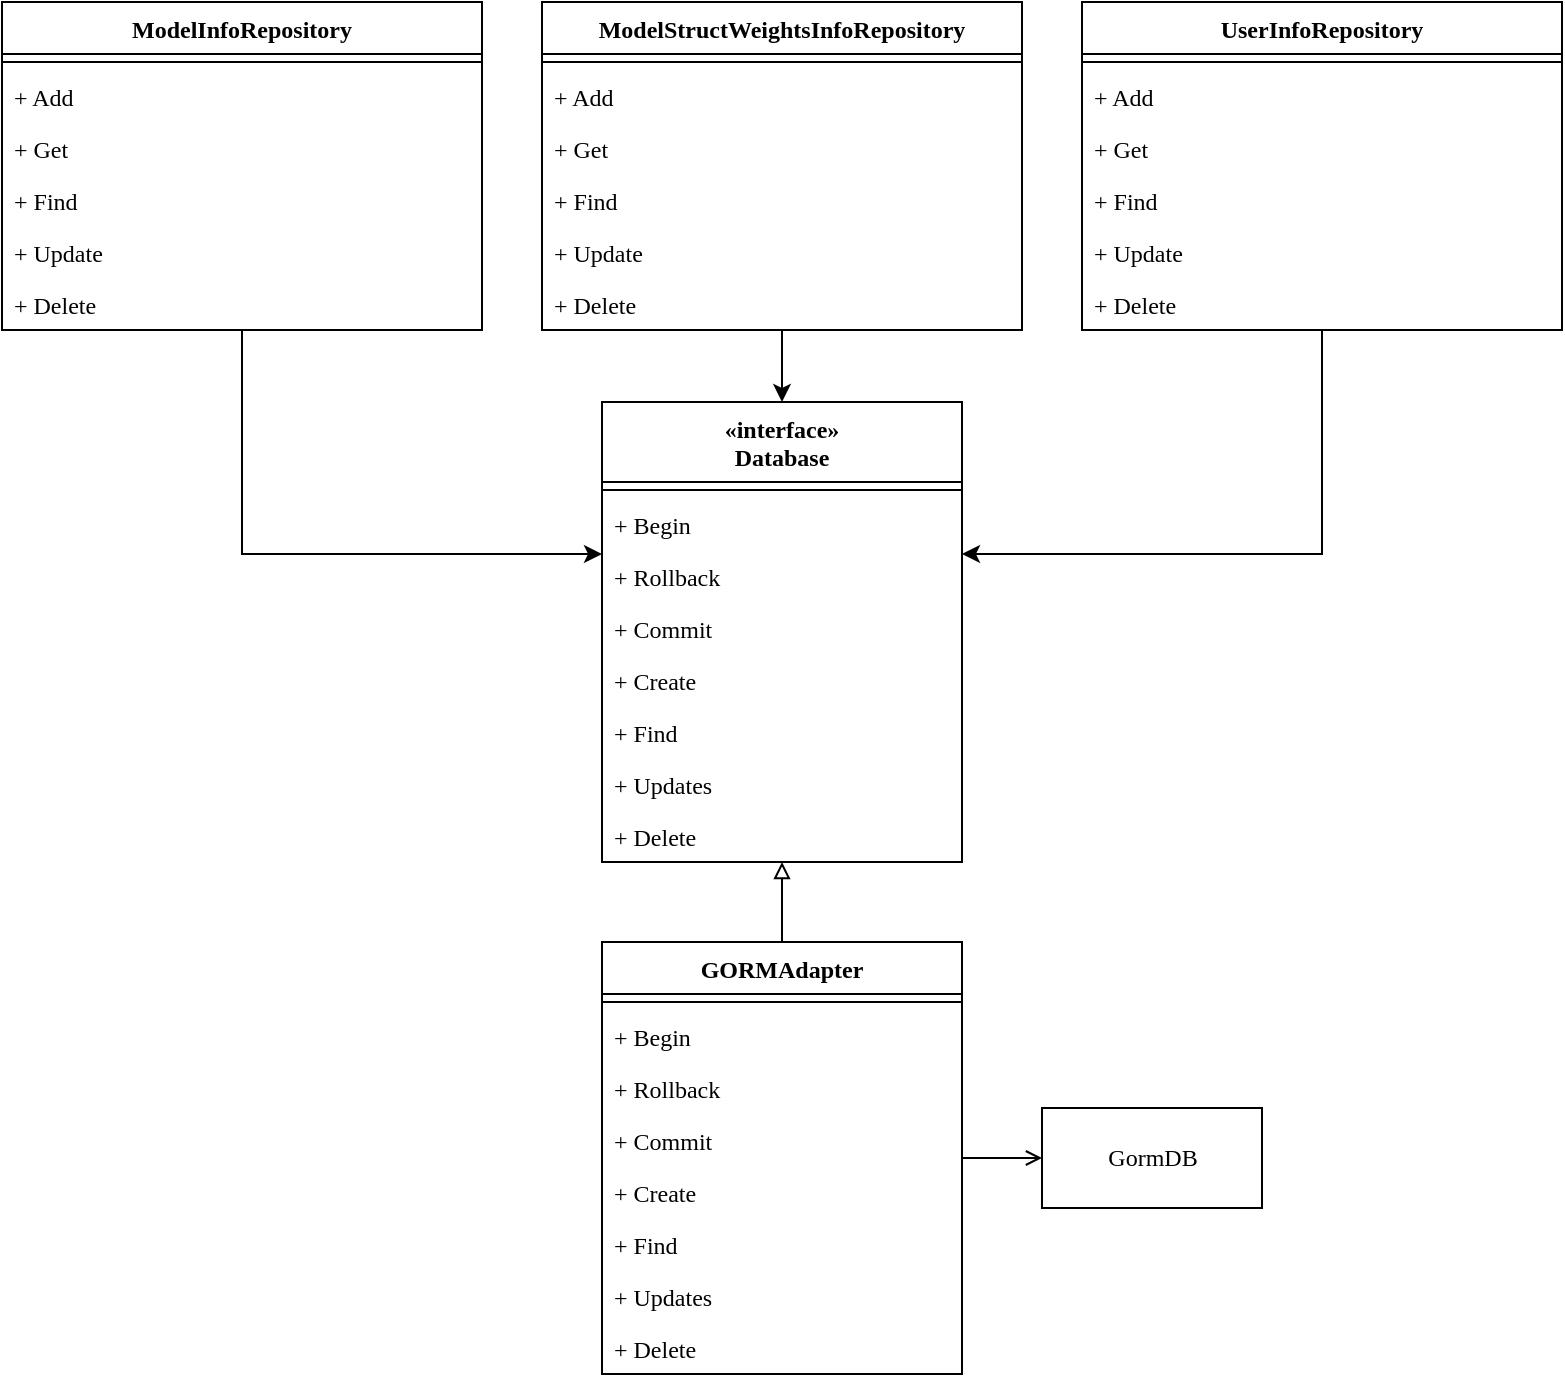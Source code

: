 <mxfile version="18.1.3" type="device" pages="3"><diagram id="K9-xI6WI-paANaZ1-DYD" name="database"><mxGraphModel dx="1422" dy="886" grid="1" gridSize="10" guides="1" tooltips="1" connect="1" arrows="1" fold="1" page="1" pageScale="1" pageWidth="1654" pageHeight="1169" math="0" shadow="0"><root><mxCell id="0"/><mxCell id="1" parent="0"/><mxCell id="12" style="edgeStyle=orthogonalEdgeStyle;rounded=0;html=1;" parent="1" source="9PEvm0MAJN1OnC5kJq5z-5" target="9PEvm0MAJN1OnC5kJq5z-21" edge="1"><mxGeometry relative="1" as="geometry"><Array as="points"><mxPoint x="160" y="316"/></Array></mxGeometry></mxCell><mxCell id="9PEvm0MAJN1OnC5kJq5z-5" value="ModelInfoRepository" style="swimlane;fontStyle=1;align=center;verticalAlign=top;childLayout=stackLayout;horizontal=1;startSize=26;horizontalStack=0;resizeParent=1;resizeParentMax=0;resizeLast=0;collapsible=1;marginBottom=0;fontFamily=Fira Code;fontSource=https%3A%2F%2Ffonts.googleapis.com%2Fcss%3Ffamily%3DFira%2BCode;" parent="1" vertex="1"><mxGeometry x="40" y="40" width="240" height="164" as="geometry"/></mxCell><mxCell id="9PEvm0MAJN1OnC5kJq5z-7" value="" style="line;strokeWidth=1;fillColor=none;align=left;verticalAlign=middle;spacingTop=-1;spacingLeft=3;spacingRight=3;rotatable=0;labelPosition=right;points=[];portConstraint=eastwest;fontFamily=Fira Code;fontSource=https%3A%2F%2Ffonts.googleapis.com%2Fcss%3Ffamily%3DFira%2BCode;" parent="9PEvm0MAJN1OnC5kJq5z-5" vertex="1"><mxGeometry y="26" width="240" height="8" as="geometry"/></mxCell><mxCell id="9PEvm0MAJN1OnC5kJq5z-8" value="+ Add" style="text;strokeColor=none;fillColor=none;align=left;verticalAlign=top;spacingLeft=4;spacingRight=4;overflow=hidden;rotatable=0;points=[[0,0.5],[1,0.5]];portConstraint=eastwest;fontFamily=Fira Code;fontSource=https%3A%2F%2Ffonts.googleapis.com%2Fcss%3Ffamily%3DFira%2BCode;" parent="9PEvm0MAJN1OnC5kJq5z-5" vertex="1"><mxGeometry y="34" width="240" height="26" as="geometry"/></mxCell><mxCell id="9PEvm0MAJN1OnC5kJq5z-37" value="+ Get" style="text;strokeColor=none;fillColor=none;align=left;verticalAlign=top;spacingLeft=4;spacingRight=4;overflow=hidden;rotatable=0;points=[[0,0.5],[1,0.5]];portConstraint=eastwest;fontFamily=Fira Code;fontSource=https%3A%2F%2Ffonts.googleapis.com%2Fcss%3Ffamily%3DFira%2BCode;" parent="9PEvm0MAJN1OnC5kJq5z-5" vertex="1"><mxGeometry y="60" width="240" height="26" as="geometry"/></mxCell><mxCell id="frbnCd7RZVEyN8MTsHR0-12" value="+ Find" style="text;strokeColor=none;fillColor=none;align=left;verticalAlign=top;spacingLeft=4;spacingRight=4;overflow=hidden;rotatable=0;points=[[0,0.5],[1,0.5]];portConstraint=eastwest;fontFamily=Fira Code;fontSource=https%3A%2F%2Ffonts.googleapis.com%2Fcss%3Ffamily%3DFira%2BCode;" parent="9PEvm0MAJN1OnC5kJq5z-5" vertex="1"><mxGeometry y="86" width="240" height="26" as="geometry"/></mxCell><mxCell id="9PEvm0MAJN1OnC5kJq5z-39" value="+ Update" style="text;strokeColor=none;fillColor=none;align=left;verticalAlign=top;spacingLeft=4;spacingRight=4;overflow=hidden;rotatable=0;points=[[0,0.5],[1,0.5]];portConstraint=eastwest;fontFamily=Fira Code;fontSource=https%3A%2F%2Ffonts.googleapis.com%2Fcss%3Ffamily%3DFira%2BCode;" parent="9PEvm0MAJN1OnC5kJq5z-5" vertex="1"><mxGeometry y="112" width="240" height="26" as="geometry"/></mxCell><mxCell id="9PEvm0MAJN1OnC5kJq5z-38" value="+ Delete" style="text;strokeColor=none;fillColor=none;align=left;verticalAlign=top;spacingLeft=4;spacingRight=4;overflow=hidden;rotatable=0;points=[[0,0.5],[1,0.5]];portConstraint=eastwest;fontFamily=Fira Code;fontSource=https%3A%2F%2Ffonts.googleapis.com%2Fcss%3Ffamily%3DFira%2BCode;" parent="9PEvm0MAJN1OnC5kJq5z-5" vertex="1"><mxGeometry y="138" width="240" height="26" as="geometry"/></mxCell><mxCell id="10" style="edgeStyle=orthogonalEdgeStyle;rounded=0;html=1;" parent="1" source="9PEvm0MAJN1OnC5kJq5z-9" target="9PEvm0MAJN1OnC5kJq5z-21" edge="1"><mxGeometry relative="1" as="geometry"><Array as="points"><mxPoint x="700" y="316"/></Array></mxGeometry></mxCell><mxCell id="9PEvm0MAJN1OnC5kJq5z-9" value="UserInfoRepository" style="swimlane;fontStyle=1;align=center;verticalAlign=top;childLayout=stackLayout;horizontal=1;startSize=26;horizontalStack=0;resizeParent=1;resizeParentMax=0;resizeLast=0;collapsible=1;marginBottom=0;fontFamily=Fira Code;fontSource=https%3A%2F%2Ffonts.googleapis.com%2Fcss%3Ffamily%3DFira%2BCode;" parent="1" vertex="1"><mxGeometry x="580" y="40" width="240" height="164" as="geometry"/></mxCell><mxCell id="9PEvm0MAJN1OnC5kJq5z-11" value="" style="line;strokeWidth=1;fillColor=none;align=left;verticalAlign=middle;spacingTop=-1;spacingLeft=3;spacingRight=3;rotatable=0;labelPosition=right;points=[];portConstraint=eastwest;fontFamily=Fira Code;fontSource=https%3A%2F%2Ffonts.googleapis.com%2Fcss%3Ffamily%3DFira%2BCode;" parent="9PEvm0MAJN1OnC5kJq5z-9" vertex="1"><mxGeometry y="26" width="240" height="8" as="geometry"/></mxCell><mxCell id="9PEvm0MAJN1OnC5kJq5z-12" value="+ Add" style="text;strokeColor=none;fillColor=none;align=left;verticalAlign=top;spacingLeft=4;spacingRight=4;overflow=hidden;rotatable=0;points=[[0,0.5],[1,0.5]];portConstraint=eastwest;fontFamily=Fira Code;fontSource=https%3A%2F%2Ffonts.googleapis.com%2Fcss%3Ffamily%3DFira%2BCode;" parent="9PEvm0MAJN1OnC5kJq5z-9" vertex="1"><mxGeometry y="34" width="240" height="26" as="geometry"/></mxCell><mxCell id="9PEvm0MAJN1OnC5kJq5z-41" value="+ Get" style="text;strokeColor=none;fillColor=none;align=left;verticalAlign=top;spacingLeft=4;spacingRight=4;overflow=hidden;rotatable=0;points=[[0,0.5],[1,0.5]];portConstraint=eastwest;fontFamily=Fira Code;fontSource=https%3A%2F%2Ffonts.googleapis.com%2Fcss%3Ffamily%3DFira%2BCode;" parent="9PEvm0MAJN1OnC5kJq5z-9" vertex="1"><mxGeometry y="60" width="240" height="26" as="geometry"/></mxCell><mxCell id="frbnCd7RZVEyN8MTsHR0-14" value="+ Find" style="text;strokeColor=none;fillColor=none;align=left;verticalAlign=top;spacingLeft=4;spacingRight=4;overflow=hidden;rotatable=0;points=[[0,0.5],[1,0.5]];portConstraint=eastwest;fontFamily=Fira Code;fontSource=https%3A%2F%2Ffonts.googleapis.com%2Fcss%3Ffamily%3DFira%2BCode;" parent="9PEvm0MAJN1OnC5kJq5z-9" vertex="1"><mxGeometry y="86" width="240" height="26" as="geometry"/></mxCell><mxCell id="9PEvm0MAJN1OnC5kJq5z-42" value="+ Update" style="text;strokeColor=none;fillColor=none;align=left;verticalAlign=top;spacingLeft=4;spacingRight=4;overflow=hidden;rotatable=0;points=[[0,0.5],[1,0.5]];portConstraint=eastwest;fontFamily=Fira Code;fontSource=https%3A%2F%2Ffonts.googleapis.com%2Fcss%3Ffamily%3DFira%2BCode;" parent="9PEvm0MAJN1OnC5kJq5z-9" vertex="1"><mxGeometry y="112" width="240" height="26" as="geometry"/></mxCell><mxCell id="9PEvm0MAJN1OnC5kJq5z-43" value="+ Delete" style="text;strokeColor=none;fillColor=none;align=left;verticalAlign=top;spacingLeft=4;spacingRight=4;overflow=hidden;rotatable=0;points=[[0,0.5],[1,0.5]];portConstraint=eastwest;fontFamily=Fira Code;fontSource=https%3A%2F%2Ffonts.googleapis.com%2Fcss%3Ffamily%3DFira%2BCode;" parent="9PEvm0MAJN1OnC5kJq5z-9" vertex="1"><mxGeometry y="138" width="240" height="26" as="geometry"/></mxCell><mxCell id="9PEvm0MAJN1OnC5kJq5z-21" value="«interface»&#10;Database" style="swimlane;fontStyle=1;align=center;verticalAlign=top;childLayout=stackLayout;horizontal=1;startSize=40;horizontalStack=0;resizeParent=1;resizeParentMax=0;resizeLast=0;collapsible=1;marginBottom=0;fontFamily=Fira Code;fontSource=https%3A%2F%2Ffonts.googleapis.com%2Fcss%3Ffamily%3DFira%2BCode;" parent="1" vertex="1"><mxGeometry x="340" y="240" width="180" height="230" as="geometry"/></mxCell><mxCell id="9PEvm0MAJN1OnC5kJq5z-23" value="" style="line;strokeWidth=1;fillColor=none;align=left;verticalAlign=middle;spacingTop=-1;spacingLeft=3;spacingRight=3;rotatable=0;labelPosition=right;points=[];portConstraint=eastwest;fontFamily=Fira Code;fontSource=https%3A%2F%2Ffonts.googleapis.com%2Fcss%3Ffamily%3DFira%2BCode;" parent="9PEvm0MAJN1OnC5kJq5z-21" vertex="1"><mxGeometry y="40" width="180" height="8" as="geometry"/></mxCell><mxCell id="frbnCd7RZVEyN8MTsHR0-17" value="+ Begin" style="text;strokeColor=none;fillColor=none;align=left;verticalAlign=top;spacingLeft=4;spacingRight=4;overflow=hidden;rotatable=0;points=[[0,0.5],[1,0.5]];portConstraint=eastwest;fontFamily=Fira Code;fontSource=https%3A%2F%2Ffonts.googleapis.com%2Fcss%3Ffamily%3DFira%2BCode;" parent="9PEvm0MAJN1OnC5kJq5z-21" vertex="1"><mxGeometry y="48" width="180" height="26" as="geometry"/></mxCell><mxCell id="frbnCd7RZVEyN8MTsHR0-20" value="+ Rollback" style="text;strokeColor=none;fillColor=none;align=left;verticalAlign=top;spacingLeft=4;spacingRight=4;overflow=hidden;rotatable=0;points=[[0,0.5],[1,0.5]];portConstraint=eastwest;fontFamily=Fira Code;fontSource=https%3A%2F%2Ffonts.googleapis.com%2Fcss%3Ffamily%3DFira%2BCode;" parent="9PEvm0MAJN1OnC5kJq5z-21" vertex="1"><mxGeometry y="74" width="180" height="26" as="geometry"/></mxCell><mxCell id="frbnCd7RZVEyN8MTsHR0-18" value="+ Commit" style="text;strokeColor=none;fillColor=none;align=left;verticalAlign=top;spacingLeft=4;spacingRight=4;overflow=hidden;rotatable=0;points=[[0,0.5],[1,0.5]];portConstraint=eastwest;fontFamily=Fira Code;fontSource=https%3A%2F%2Ffonts.googleapis.com%2Fcss%3Ffamily%3DFira%2BCode;" parent="9PEvm0MAJN1OnC5kJq5z-21" vertex="1"><mxGeometry y="100" width="180" height="26" as="geometry"/></mxCell><mxCell id="9PEvm0MAJN1OnC5kJq5z-24" value="+ Create" style="text;strokeColor=none;fillColor=none;align=left;verticalAlign=top;spacingLeft=4;spacingRight=4;overflow=hidden;rotatable=0;points=[[0,0.5],[1,0.5]];portConstraint=eastwest;fontFamily=Fira Code;fontSource=https%3A%2F%2Ffonts.googleapis.com%2Fcss%3Ffamily%3DFira%2BCode;" parent="9PEvm0MAJN1OnC5kJq5z-21" vertex="1"><mxGeometry y="126" width="180" height="26" as="geometry"/></mxCell><mxCell id="9PEvm0MAJN1OnC5kJq5z-31" value="+ Find" style="text;strokeColor=none;fillColor=none;align=left;verticalAlign=top;spacingLeft=4;spacingRight=4;overflow=hidden;rotatable=0;points=[[0,0.5],[1,0.5]];portConstraint=eastwest;fontFamily=Fira Code;fontSource=https%3A%2F%2Ffonts.googleapis.com%2Fcss%3Ffamily%3DFira%2BCode;" parent="9PEvm0MAJN1OnC5kJq5z-21" vertex="1"><mxGeometry y="152" width="180" height="26" as="geometry"/></mxCell><mxCell id="9PEvm0MAJN1OnC5kJq5z-29" value="+ Updates" style="text;strokeColor=none;fillColor=none;align=left;verticalAlign=top;spacingLeft=4;spacingRight=4;overflow=hidden;rotatable=0;points=[[0,0.5],[1,0.5]];portConstraint=eastwest;fontFamily=Fira Code;fontSource=https%3A%2F%2Ffonts.googleapis.com%2Fcss%3Ffamily%3DFira%2BCode;" parent="9PEvm0MAJN1OnC5kJq5z-21" vertex="1"><mxGeometry y="178" width="180" height="26" as="geometry"/></mxCell><mxCell id="9PEvm0MAJN1OnC5kJq5z-30" value="+ Delete" style="text;strokeColor=none;fillColor=none;align=left;verticalAlign=top;spacingLeft=4;spacingRight=4;overflow=hidden;rotatable=0;points=[[0,0.5],[1,0.5]];portConstraint=eastwest;fontFamily=Fira Code;fontSource=https%3A%2F%2Ffonts.googleapis.com%2Fcss%3Ffamily%3DFira%2BCode;" parent="9PEvm0MAJN1OnC5kJq5z-21" vertex="1"><mxGeometry y="204" width="180" height="26" as="geometry"/></mxCell><mxCell id="9PEvm0MAJN1OnC5kJq5z-36" style="edgeStyle=orthogonalEdgeStyle;rounded=0;orthogonalLoop=1;jettySize=auto;html=1;endArrow=block;endFill=0;fontFamily=Fira Code;fontSource=https%3A%2F%2Ffonts.googleapis.com%2Fcss%3Ffamily%3DFira%2BCode;" parent="1" source="9PEvm0MAJN1OnC5kJq5z-25" target="9PEvm0MAJN1OnC5kJq5z-21" edge="1"><mxGeometry relative="1" as="geometry"/></mxCell><mxCell id="9PEvm0MAJN1OnC5kJq5z-67" style="edgeStyle=orthogonalEdgeStyle;rounded=0;jumpStyle=arc;orthogonalLoop=1;jettySize=auto;html=1;entryX=0;entryY=0.5;entryDx=0;entryDy=0;endArrow=open;endFill=0;fontFamily=Fira Code;fontSource=https%3A%2F%2Ffonts.googleapis.com%2Fcss%3Ffamily%3DFira%2BCode;" parent="1" source="9PEvm0MAJN1OnC5kJq5z-25" target="9PEvm0MAJN1OnC5kJq5z-52" edge="1"><mxGeometry relative="1" as="geometry"/></mxCell><mxCell id="9PEvm0MAJN1OnC5kJq5z-25" value="GORMAdapter" style="swimlane;fontStyle=1;align=center;verticalAlign=top;childLayout=stackLayout;horizontal=1;startSize=26;horizontalStack=0;resizeParent=1;resizeParentMax=0;resizeLast=0;collapsible=1;marginBottom=0;fontFamily=Fira Code;fontSource=https%3A%2F%2Ffonts.googleapis.com%2Fcss%3Ffamily%3DFira%2BCode;" parent="1" vertex="1"><mxGeometry x="340" y="510" width="180" height="216" as="geometry"/></mxCell><mxCell id="9PEvm0MAJN1OnC5kJq5z-27" value="" style="line;strokeWidth=1;fillColor=none;align=left;verticalAlign=middle;spacingTop=-1;spacingLeft=3;spacingRight=3;rotatable=0;labelPosition=right;points=[];portConstraint=eastwest;fontFamily=Fira Code;fontSource=https%3A%2F%2Ffonts.googleapis.com%2Fcss%3Ffamily%3DFira%2BCode;" parent="9PEvm0MAJN1OnC5kJq5z-25" vertex="1"><mxGeometry y="26" width="180" height="8" as="geometry"/></mxCell><mxCell id="frbnCd7RZVEyN8MTsHR0-15" value="+ Begin" style="text;strokeColor=none;fillColor=none;align=left;verticalAlign=top;spacingLeft=4;spacingRight=4;overflow=hidden;rotatable=0;points=[[0,0.5],[1,0.5]];portConstraint=eastwest;fontFamily=Fira Code;fontSource=https%3A%2F%2Ffonts.googleapis.com%2Fcss%3Ffamily%3DFira%2BCode;" parent="9PEvm0MAJN1OnC5kJq5z-25" vertex="1"><mxGeometry y="34" width="180" height="26" as="geometry"/></mxCell><mxCell id="frbnCd7RZVEyN8MTsHR0-19" value="+ Rollback" style="text;strokeColor=none;fillColor=none;align=left;verticalAlign=top;spacingLeft=4;spacingRight=4;overflow=hidden;rotatable=0;points=[[0,0.5],[1,0.5]];portConstraint=eastwest;fontFamily=Fira Code;fontSource=https%3A%2F%2Ffonts.googleapis.com%2Fcss%3Ffamily%3DFira%2BCode;" parent="9PEvm0MAJN1OnC5kJq5z-25" vertex="1"><mxGeometry y="60" width="180" height="26" as="geometry"/></mxCell><mxCell id="frbnCd7RZVEyN8MTsHR0-16" value="+ Commit" style="text;strokeColor=none;fillColor=none;align=left;verticalAlign=top;spacingLeft=4;spacingRight=4;overflow=hidden;rotatable=0;points=[[0,0.5],[1,0.5]];portConstraint=eastwest;fontFamily=Fira Code;fontSource=https%3A%2F%2Ffonts.googleapis.com%2Fcss%3Ffamily%3DFira%2BCode;" parent="9PEvm0MAJN1OnC5kJq5z-25" vertex="1"><mxGeometry y="86" width="180" height="26" as="geometry"/></mxCell><mxCell id="9PEvm0MAJN1OnC5kJq5z-63" value="+ Create" style="text;strokeColor=none;fillColor=none;align=left;verticalAlign=top;spacingLeft=4;spacingRight=4;overflow=hidden;rotatable=0;points=[[0,0.5],[1,0.5]];portConstraint=eastwest;fontFamily=Fira Code;fontSource=https%3A%2F%2Ffonts.googleapis.com%2Fcss%3Ffamily%3DFira%2BCode;" parent="9PEvm0MAJN1OnC5kJq5z-25" vertex="1"><mxGeometry y="112" width="180" height="26" as="geometry"/></mxCell><mxCell id="9PEvm0MAJN1OnC5kJq5z-64" value="+ Find" style="text;strokeColor=none;fillColor=none;align=left;verticalAlign=top;spacingLeft=4;spacingRight=4;overflow=hidden;rotatable=0;points=[[0,0.5],[1,0.5]];portConstraint=eastwest;fontFamily=Fira Code;fontSource=https%3A%2F%2Ffonts.googleapis.com%2Fcss%3Ffamily%3DFira%2BCode;" parent="9PEvm0MAJN1OnC5kJq5z-25" vertex="1"><mxGeometry y="138" width="180" height="26" as="geometry"/></mxCell><mxCell id="9PEvm0MAJN1OnC5kJq5z-65" value="+ Updates" style="text;strokeColor=none;fillColor=none;align=left;verticalAlign=top;spacingLeft=4;spacingRight=4;overflow=hidden;rotatable=0;points=[[0,0.5],[1,0.5]];portConstraint=eastwest;fontFamily=Fira Code;fontSource=https%3A%2F%2Ffonts.googleapis.com%2Fcss%3Ffamily%3DFira%2BCode;" parent="9PEvm0MAJN1OnC5kJq5z-25" vertex="1"><mxGeometry y="164" width="180" height="26" as="geometry"/></mxCell><mxCell id="9PEvm0MAJN1OnC5kJq5z-66" value="+ Delete" style="text;strokeColor=none;fillColor=none;align=left;verticalAlign=top;spacingLeft=4;spacingRight=4;overflow=hidden;rotatable=0;points=[[0,0.5],[1,0.5]];portConstraint=eastwest;fontFamily=Fira Code;fontSource=https%3A%2F%2Ffonts.googleapis.com%2Fcss%3Ffamily%3DFira%2BCode;" parent="9PEvm0MAJN1OnC5kJq5z-25" vertex="1"><mxGeometry y="190" width="180" height="26" as="geometry"/></mxCell><mxCell id="9PEvm0MAJN1OnC5kJq5z-52" value="GormDB" style="html=1;fontFamily=Fira Code;fontSource=https%3A%2F%2Ffonts.googleapis.com%2Fcss%3Ffamily%3DFira%2BCode;" parent="1" vertex="1"><mxGeometry x="560" y="593" width="110" height="50" as="geometry"/></mxCell><mxCell id="11" style="edgeStyle=orthogonalEdgeStyle;rounded=0;html=1;" parent="1" source="2" target="9PEvm0MAJN1OnC5kJq5z-21" edge="1"><mxGeometry relative="1" as="geometry"/></mxCell><mxCell id="2" value="ModelStructWeightsInfoRepository" style="swimlane;fontStyle=1;align=center;verticalAlign=top;childLayout=stackLayout;horizontal=1;startSize=26;horizontalStack=0;resizeParent=1;resizeParentMax=0;resizeLast=0;collapsible=1;marginBottom=0;fontFamily=Fira Code;fontSource=https%3A%2F%2Ffonts.googleapis.com%2Fcss%3Ffamily%3DFira%2BCode;" parent="1" vertex="1"><mxGeometry x="310" y="40" width="240" height="164" as="geometry"/></mxCell><mxCell id="3" value="" style="line;strokeWidth=1;fillColor=none;align=left;verticalAlign=middle;spacingTop=-1;spacingLeft=3;spacingRight=3;rotatable=0;labelPosition=right;points=[];portConstraint=eastwest;fontFamily=Fira Code;fontSource=https%3A%2F%2Ffonts.googleapis.com%2Fcss%3Ffamily%3DFira%2BCode;" parent="2" vertex="1"><mxGeometry y="26" width="240" height="8" as="geometry"/></mxCell><mxCell id="4" value="+ Add" style="text;strokeColor=none;fillColor=none;align=left;verticalAlign=top;spacingLeft=4;spacingRight=4;overflow=hidden;rotatable=0;points=[[0,0.5],[1,0.5]];portConstraint=eastwest;fontFamily=Fira Code;fontSource=https%3A%2F%2Ffonts.googleapis.com%2Fcss%3Ffamily%3DFira%2BCode;" parent="2" vertex="1"><mxGeometry y="34" width="240" height="26" as="geometry"/></mxCell><mxCell id="5" value="+ Get" style="text;strokeColor=none;fillColor=none;align=left;verticalAlign=top;spacingLeft=4;spacingRight=4;overflow=hidden;rotatable=0;points=[[0,0.5],[1,0.5]];portConstraint=eastwest;fontFamily=Fira Code;fontSource=https%3A%2F%2Ffonts.googleapis.com%2Fcss%3Ffamily%3DFira%2BCode;" parent="2" vertex="1"><mxGeometry y="60" width="240" height="26" as="geometry"/></mxCell><mxCell id="frbnCd7RZVEyN8MTsHR0-13" value="+ Find" style="text;strokeColor=none;fillColor=none;align=left;verticalAlign=top;spacingLeft=4;spacingRight=4;overflow=hidden;rotatable=0;points=[[0,0.5],[1,0.5]];portConstraint=eastwest;fontFamily=Fira Code;fontSource=https%3A%2F%2Ffonts.googleapis.com%2Fcss%3Ffamily%3DFira%2BCode;" parent="2" vertex="1"><mxGeometry y="86" width="240" height="26" as="geometry"/></mxCell><mxCell id="6" value="+ Update" style="text;strokeColor=none;fillColor=none;align=left;verticalAlign=top;spacingLeft=4;spacingRight=4;overflow=hidden;rotatable=0;points=[[0,0.5],[1,0.5]];portConstraint=eastwest;fontFamily=Fira Code;fontSource=https%3A%2F%2Ffonts.googleapis.com%2Fcss%3Ffamily%3DFira%2BCode;" parent="2" vertex="1"><mxGeometry y="112" width="240" height="26" as="geometry"/></mxCell><mxCell id="7" value="+ Delete" style="text;strokeColor=none;fillColor=none;align=left;verticalAlign=top;spacingLeft=4;spacingRight=4;overflow=hidden;rotatable=0;points=[[0,0.5],[1,0.5]];portConstraint=eastwest;fontFamily=Fira Code;fontSource=https%3A%2F%2Ffonts.googleapis.com%2Fcss%3Ffamily%3DFira%2BCode;" parent="2" vertex="1"><mxGeometry y="138" width="240" height="26" as="geometry"/></mxCell></root></mxGraphModel></diagram><diagram id="ciUw8UUaziKe0JjNy1_2" name="interactors"><mxGraphModel dx="868" dy="486" grid="1" gridSize="10" guides="1" tooltips="1" connect="1" arrows="1" fold="1" page="1" pageScale="1" pageWidth="1654" pageHeight="1169" math="0" shadow="0"><root><mxCell id="0"/><mxCell id="1" parent="0"/><mxCell id="Iyt91Vok3u8ldXaqgpov-40" style="edgeStyle=orthogonalEdgeStyle;rounded=0;jumpStyle=arc;orthogonalLoop=1;jettySize=auto;html=1;endArrow=open;endFill=0;fontFamily=Fira Code;fontSource=https%3A%2F%2Ffonts.googleapis.com%2Fcss%3Ffamily%3DFira%2BCode;entryX=1;entryY=0.5;entryDx=0;entryDy=0;" parent="1" source="_3011yiXzHXE4nUqv3Y3-1" target="Iyt91Vok3u8ldXaqgpov-14" edge="1"><mxGeometry relative="1" as="geometry"><mxPoint x="240" y="120" as="targetPoint"/><Array as="points"><mxPoint x="250" y="90"/><mxPoint x="250" y="90"/></Array></mxGeometry></mxCell><mxCell id="zNy3N_ZSfML4k1dqo2gQ-1" style="edgeStyle=orthogonalEdgeStyle;rounded=0;jumpStyle=arc;orthogonalLoop=1;jettySize=auto;html=1;fontFamily=Fira Code;fontSource=https%3A%2F%2Ffonts.googleapis.com%2Fcss%3Ffamily%3DFira%2BCode;endArrow=open;endFill=0;" parent="1" source="_3011yiXzHXE4nUqv3Y3-1" target="Iyt91Vok3u8ldXaqgpov-21" edge="1"><mxGeometry relative="1" as="geometry"><Array as="points"><mxPoint x="230" y="170"/><mxPoint x="230" y="170"/></Array></mxGeometry></mxCell><mxCell id="_3011yiXzHXE4nUqv3Y3-1" value="UserInfoInteractor" style="swimlane;fontStyle=1;align=center;verticalAlign=top;childLayout=stackLayout;horizontal=1;startSize=26;horizontalStack=0;resizeParent=1;resizeParentMax=0;resizeLast=0;collapsible=1;marginBottom=0;fontFamily=Fira Code;fontSource=https%3A%2F%2Ffonts.googleapis.com%2Fcss%3Ffamily%3DFira%2BCode;" parent="1" vertex="1"><mxGeometry x="260" y="40" width="200" height="164" as="geometry"/></mxCell><mxCell id="_3011yiXzHXE4nUqv3Y3-3" value="" style="line;strokeWidth=1;fillColor=none;align=left;verticalAlign=middle;spacingTop=-1;spacingLeft=3;spacingRight=3;rotatable=0;labelPosition=right;points=[];portConstraint=eastwest;fontFamily=Fira Code;fontSource=https%3A%2F%2Ffonts.googleapis.com%2Fcss%3Ffamily%3DFira%2BCode;" parent="_3011yiXzHXE4nUqv3Y3-1" vertex="1"><mxGeometry y="26" width="200" height="8" as="geometry"/></mxCell><mxCell id="_3011yiXzHXE4nUqv3Y3-4" value="+ RegisterUser" style="text;strokeColor=none;fillColor=none;align=left;verticalAlign=top;spacingLeft=4;spacingRight=4;overflow=hidden;rotatable=0;points=[[0,0.5],[1,0.5]];portConstraint=eastwest;fontFamily=Fira Code;fontSource=https%3A%2F%2Ffonts.googleapis.com%2Fcss%3Ffamily%3DFira%2BCode;" parent="_3011yiXzHXE4nUqv3Y3-1" vertex="1"><mxGeometry y="34" width="200" height="26" as="geometry"/></mxCell><mxCell id="Iyt91Vok3u8ldXaqgpov-1" value="+ GetUserInfo" style="text;strokeColor=none;fillColor=none;align=left;verticalAlign=top;spacingLeft=4;spacingRight=4;overflow=hidden;rotatable=0;points=[[0,0.5],[1,0.5]];portConstraint=eastwest;fontFamily=Fira Code;fontSource=https%3A%2F%2Ffonts.googleapis.com%2Fcss%3Ffamily%3DFira%2BCode;" parent="_3011yiXzHXE4nUqv3Y3-1" vertex="1"><mxGeometry y="60" width="200" height="26" as="geometry"/></mxCell><mxCell id="Iyt91Vok3u8ldXaqgpov-2" value="+ UpdateUserInfo" style="text;strokeColor=none;fillColor=none;align=left;verticalAlign=top;spacingLeft=4;spacingRight=4;overflow=hidden;rotatable=0;points=[[0,0.5],[1,0.5]];portConstraint=eastwest;fontFamily=Fira Code;fontSource=https%3A%2F%2Ffonts.googleapis.com%2Fcss%3Ffamily%3DFira%2BCode;" parent="_3011yiXzHXE4nUqv3Y3-1" vertex="1"><mxGeometry y="86" width="200" height="26" as="geometry"/></mxCell><mxCell id="Iyt91Vok3u8ldXaqgpov-3" value="+ DeleteUser" style="text;strokeColor=none;fillColor=none;align=left;verticalAlign=top;spacingLeft=4;spacingRight=4;overflow=hidden;rotatable=0;points=[[0,0.5],[1,0.5]];portConstraint=eastwest;fontFamily=Fira Code;fontSource=https%3A%2F%2Ffonts.googleapis.com%2Fcss%3Ffamily%3DFira%2BCode;" parent="_3011yiXzHXE4nUqv3Y3-1" vertex="1"><mxGeometry y="112" width="200" height="26" as="geometry"/></mxCell><mxCell id="Iyt91Vok3u8ldXaqgpov-4" value="+ BlockUser" style="text;strokeColor=none;fillColor=none;align=left;verticalAlign=top;spacingLeft=4;spacingRight=4;overflow=hidden;rotatable=0;points=[[0,0.5],[1,0.5]];portConstraint=eastwest;fontFamily=Fira Code;fontSource=https%3A%2F%2Ffonts.googleapis.com%2Fcss%3Ffamily%3DFira%2BCode;" parent="_3011yiXzHXE4nUqv3Y3-1" vertex="1"><mxGeometry y="138" width="200" height="26" as="geometry"/></mxCell><mxCell id="_3011yiXzHXE4nUqv3Y3-5" value="NeuralNetworkInteractor" style="swimlane;fontStyle=1;align=center;verticalAlign=top;childLayout=stackLayout;horizontal=1;startSize=26;horizontalStack=0;resizeParent=1;resizeParentMax=0;resizeLast=0;collapsible=1;marginBottom=0;fontFamily=Fira Code;fontSource=https%3A%2F%2Ffonts.googleapis.com%2Fcss%3Ffamily%3DFira%2BCode;" parent="1" vertex="1"><mxGeometry x="500" y="40" width="200" height="216" as="geometry"/></mxCell><mxCell id="_3011yiXzHXE4nUqv3Y3-7" value="" style="line;strokeWidth=1;fillColor=none;align=left;verticalAlign=middle;spacingTop=-1;spacingLeft=3;spacingRight=3;rotatable=0;labelPosition=right;points=[];portConstraint=eastwest;fontFamily=Fira Code;fontSource=https%3A%2F%2Ffonts.googleapis.com%2Fcss%3Ffamily%3DFira%2BCode;" parent="_3011yiXzHXE4nUqv3Y3-5" vertex="1"><mxGeometry y="26" width="200" height="8" as="geometry"/></mxCell><mxCell id="_3011yiXzHXE4nUqv3Y3-8" value="+ Add" style="text;strokeColor=none;fillColor=none;align=left;verticalAlign=top;spacingLeft=4;spacingRight=4;overflow=hidden;rotatable=0;points=[[0,0.5],[1,0.5]];portConstraint=eastwest;fontFamily=Fira Code;fontSource=https%3A%2F%2Ffonts.googleapis.com%2Fcss%3Ffamily%3DFira%2BCode;" parent="_3011yiXzHXE4nUqv3Y3-5" vertex="1"><mxGeometry y="34" width="200" height="26" as="geometry"/></mxCell><mxCell id="Iyt91Vok3u8ldXaqgpov-12" value="+ Get" style="text;strokeColor=none;fillColor=none;align=left;verticalAlign=top;spacingLeft=4;spacingRight=4;overflow=hidden;rotatable=0;points=[[0,0.5],[1,0.5]];portConstraint=eastwest;fontFamily=Fira Code;fontSource=https%3A%2F%2Ffonts.googleapis.com%2Fcss%3Ffamily%3DFira%2BCode;" parent="_3011yiXzHXE4nUqv3Y3-5" vertex="1"><mxGeometry y="60" width="200" height="26" as="geometry"/></mxCell><mxCell id="Iyt91Vok3u8ldXaqgpov-13" value="+ Delete" style="text;strokeColor=none;fillColor=none;align=left;verticalAlign=top;spacingLeft=4;spacingRight=4;overflow=hidden;rotatable=0;points=[[0,0.5],[1,0.5]];portConstraint=eastwest;fontFamily=Fira Code;fontSource=https%3A%2F%2Ffonts.googleapis.com%2Fcss%3Ffamily%3DFira%2BCode;" parent="_3011yiXzHXE4nUqv3Y3-5" vertex="1"><mxGeometry y="86" width="200" height="26" as="geometry"/></mxCell><mxCell id="Iyt91Vok3u8ldXaqgpov-6" value="+ AddStructureWeights" style="text;strokeColor=none;fillColor=none;align=left;verticalAlign=top;spacingLeft=4;spacingRight=4;overflow=hidden;rotatable=0;points=[[0,0.5],[1,0.5]];portConstraint=eastwest;fontFamily=Fira Code;fontSource=https%3A%2F%2Ffonts.googleapis.com%2Fcss%3Ffamily%3DFira%2BCode;" parent="_3011yiXzHXE4nUqv3Y3-5" vertex="1"><mxGeometry y="112" width="200" height="26" as="geometry"/></mxCell><mxCell id="Iyt91Vok3u8ldXaqgpov-11" value="+ GetStructureWeights" style="text;strokeColor=none;fillColor=none;align=left;verticalAlign=top;spacingLeft=4;spacingRight=4;overflow=hidden;rotatable=0;points=[[0,0.5],[1,0.5]];portConstraint=eastwest;fontFamily=Fira Code;fontSource=https%3A%2F%2Ffonts.googleapis.com%2Fcss%3Ffamily%3DFira%2BCode;" parent="_3011yiXzHXE4nUqv3Y3-5" vertex="1"><mxGeometry y="138" width="200" height="26" as="geometry"/></mxCell><mxCell id="Iyt91Vok3u8ldXaqgpov-9" value="+ UpdateStructureWeights" style="text;strokeColor=none;fillColor=none;align=left;verticalAlign=top;spacingLeft=4;spacingRight=4;overflow=hidden;rotatable=0;points=[[0,0.5],[1,0.5]];portConstraint=eastwest;fontFamily=Fira Code;fontSource=https%3A%2F%2Ffonts.googleapis.com%2Fcss%3Ffamily%3DFira%2BCode;" parent="_3011yiXzHXE4nUqv3Y3-5" vertex="1"><mxGeometry y="164" width="200" height="26" as="geometry"/></mxCell><mxCell id="Iyt91Vok3u8ldXaqgpov-10" value="+ DeleteStructureWeights" style="text;strokeColor=none;fillColor=none;align=left;verticalAlign=top;spacingLeft=4;spacingRight=4;overflow=hidden;rotatable=0;points=[[0,0.5],[1,0.5]];portConstraint=eastwest;fontFamily=Fira Code;fontSource=https%3A%2F%2Ffonts.googleapis.com%2Fcss%3Ffamily%3DFira%2BCode;" parent="_3011yiXzHXE4nUqv3Y3-5" vertex="1"><mxGeometry y="190" width="200" height="26" as="geometry"/></mxCell><mxCell id="Iyt91Vok3u8ldXaqgpov-14" value="UserInfoValidator" style="swimlane;fontStyle=1;align=center;verticalAlign=top;childLayout=stackLayout;horizontal=1;startSize=26;horizontalStack=0;resizeParent=1;resizeParentMax=0;resizeLast=0;collapsible=1;marginBottom=0;fontFamily=Fira Code;fontSource=https%3A%2F%2Ffonts.googleapis.com%2Fcss%3Ffamily%3DFira%2BCode;" parent="1" vertex="1"><mxGeometry x="20" y="60" width="200" height="60" as="geometry"/></mxCell><mxCell id="Iyt91Vok3u8ldXaqgpov-15" value="" style="line;strokeWidth=1;fillColor=none;align=left;verticalAlign=middle;spacingTop=-1;spacingLeft=3;spacingRight=3;rotatable=0;labelPosition=right;points=[];portConstraint=eastwest;fontFamily=Fira Code;fontSource=https%3A%2F%2Ffonts.googleapis.com%2Fcss%3Ffamily%3DFira%2BCode;" parent="Iyt91Vok3u8ldXaqgpov-14" vertex="1"><mxGeometry y="26" width="200" height="8" as="geometry"/></mxCell><mxCell id="Iyt91Vok3u8ldXaqgpov-16" value="+ Validate" style="text;strokeColor=none;fillColor=none;align=left;verticalAlign=top;spacingLeft=4;spacingRight=4;overflow=hidden;rotatable=0;points=[[0,0.5],[1,0.5]];portConstraint=eastwest;fontFamily=Fira Code;fontSource=https%3A%2F%2Ffonts.googleapis.com%2Fcss%3Ffamily%3DFira%2BCode;" parent="Iyt91Vok3u8ldXaqgpov-14" vertex="1"><mxGeometry y="34" width="200" height="26" as="geometry"/></mxCell><mxCell id="Iyt91Vok3u8ldXaqgpov-21" value="UserInfoNormalizer" style="swimlane;fontStyle=1;align=center;verticalAlign=top;childLayout=stackLayout;horizontal=1;startSize=26;horizontalStack=0;resizeParent=1;resizeParentMax=0;resizeLast=0;collapsible=1;marginBottom=0;fontFamily=Fira Code;fontSource=https%3A%2F%2Ffonts.googleapis.com%2Fcss%3Ffamily%3DFira%2BCode;" parent="1" vertex="1"><mxGeometry x="20" y="140" width="200" height="60" as="geometry"/></mxCell><mxCell id="Iyt91Vok3u8ldXaqgpov-22" value="" style="line;strokeWidth=1;fillColor=none;align=left;verticalAlign=middle;spacingTop=-1;spacingLeft=3;spacingRight=3;rotatable=0;labelPosition=right;points=[];portConstraint=eastwest;fontFamily=Fira Code;fontSource=https%3A%2F%2Ffonts.googleapis.com%2Fcss%3Ffamily%3DFira%2BCode;" parent="Iyt91Vok3u8ldXaqgpov-21" vertex="1"><mxGeometry y="26" width="200" height="8" as="geometry"/></mxCell><mxCell id="Iyt91Vok3u8ldXaqgpov-23" value="+ NormalizeCreds" style="text;strokeColor=none;fillColor=none;align=left;verticalAlign=top;spacingLeft=4;spacingRight=4;overflow=hidden;rotatable=0;points=[[0,0.5],[1,0.5]];portConstraint=eastwest;fontFamily=Fira Code;fontSource=https%3A%2F%2Ffonts.googleapis.com%2Fcss%3Ffamily%3DFira%2BCode;" parent="Iyt91Vok3u8ldXaqgpov-21" vertex="1"><mxGeometry y="34" width="200" height="26" as="geometry"/></mxCell></root></mxGraphModel></diagram><diagram id="1pEyRjqZ9UwTVBU62qSX" name="presenters"><mxGraphModel dx="1422" dy="886" grid="1" gridSize="10" guides="1" tooltips="1" connect="1" arrows="1" fold="1" page="1" pageScale="1" pageWidth="1169" pageHeight="827" math="0" shadow="0"><root><mxCell id="0"/><mxCell id="1" parent="0"/><mxCell id="-8Ez9mNUgeGq4rUa4UxG-56" style="edgeStyle=orthogonalEdgeStyle;rounded=0;orthogonalLoop=1;jettySize=auto;html=1;fontFamily=Fira Code;fontSource=https%3A%2F%2Ffonts.googleapis.com%2Fcss%3Ffamily%3DFira%2BCode;dashed=1;" parent="1" source="-8Ez9mNUgeGq4rUa4UxG-1" target="-8Ez9mNUgeGq4rUa4UxG-13" edge="1"><mxGeometry relative="1" as="geometry"><Array as="points"><mxPoint x="540" y="250"/></Array></mxGeometry></mxCell><mxCell id="-8Ez9mNUgeGq4rUa4UxG-57" style="edgeStyle=orthogonalEdgeStyle;rounded=0;orthogonalLoop=1;jettySize=auto;html=1;fontFamily=Fira Code;fontSource=https%3A%2F%2Ffonts.googleapis.com%2Fcss%3Ffamily%3DFira%2BCode;dashed=1;" parent="1" source="-8Ez9mNUgeGq4rUa4UxG-1" target="-8Ez9mNUgeGq4rUa4UxG-19" edge="1"><mxGeometry relative="1" as="geometry"><Array as="points"><mxPoint x="560" y="440"/></Array></mxGeometry></mxCell><mxCell id="-8Ez9mNUgeGq4rUa4UxG-58" style="edgeStyle=orthogonalEdgeStyle;rounded=0;orthogonalLoop=1;jettySize=auto;html=1;fontFamily=Fira Code;fontSource=https%3A%2F%2Ffonts.googleapis.com%2Fcss%3Ffamily%3DFira%2BCode;dashed=1;" parent="1" source="-8Ez9mNUgeGq4rUa4UxG-1" target="-8Ez9mNUgeGq4rUa4UxG-25" edge="1"><mxGeometry relative="1" as="geometry"><Array as="points"><mxPoint x="640" y="140"/></Array></mxGeometry></mxCell><mxCell id="-8Ez9mNUgeGq4rUa4UxG-59" style="edgeStyle=orthogonalEdgeStyle;rounded=0;orthogonalLoop=1;jettySize=auto;html=1;fontFamily=Fira Code;fontSource=https%3A%2F%2Ffonts.googleapis.com%2Fcss%3Ffamily%3DFira%2BCode;dashed=1;" parent="1" source="-8Ez9mNUgeGq4rUa4UxG-1" target="-8Ez9mNUgeGq4rUa4UxG-10" edge="1"><mxGeometry relative="1" as="geometry"><Array as="points"><mxPoint x="520" y="140"/></Array></mxGeometry></mxCell><mxCell id="-8Ez9mNUgeGq4rUa4UxG-61" style="edgeStyle=orthogonalEdgeStyle;rounded=0;orthogonalLoop=1;jettySize=auto;html=1;fontFamily=Fira Code;fontSource=https%3A%2F%2Ffonts.googleapis.com%2Fcss%3Ffamily%3DFira%2BCode;dashed=1;" parent="1" source="-8Ez9mNUgeGq4rUa4UxG-1" target="-8Ez9mNUgeGq4rUa4UxG-31" edge="1"><mxGeometry relative="1" as="geometry"><Array as="points"><mxPoint x="600" y="380"/></Array></mxGeometry></mxCell><mxCell id="-8Ez9mNUgeGq4rUa4UxG-62" style="edgeStyle=orthogonalEdgeStyle;rounded=0;orthogonalLoop=1;jettySize=auto;html=1;fontFamily=Fira Code;fontSource=https%3A%2F%2Ffonts.googleapis.com%2Fcss%3Ffamily%3DFira%2BCode;dashed=1;" parent="1" source="-8Ez9mNUgeGq4rUa4UxG-1" target="-8Ez9mNUgeGq4rUa4UxG-35" edge="1"><mxGeometry relative="1" as="geometry"><Array as="points"><mxPoint x="580" y="490"/></Array></mxGeometry></mxCell><mxCell id="-8Ez9mNUgeGq4rUa4UxG-63" style="edgeStyle=orthogonalEdgeStyle;rounded=0;orthogonalLoop=1;jettySize=auto;html=1;fontFamily=Fira Code;fontSource=https%3A%2F%2Ffonts.googleapis.com%2Fcss%3Ffamily%3DFira%2BCode;dashed=1;" parent="1" source="-8Ez9mNUgeGq4rUa4UxG-1" target="-8Ez9mNUgeGq4rUa4UxG-44" edge="1"><mxGeometry relative="1" as="geometry"><Array as="points"><mxPoint x="900" y="30"/><mxPoint x="900" y="140"/></Array></mxGeometry></mxCell><mxCell id="-8Ez9mNUgeGq4rUa4UxG-64" style="edgeStyle=orthogonalEdgeStyle;rounded=0;orthogonalLoop=1;jettySize=auto;html=1;fontFamily=Fira Code;fontSource=https%3A%2F%2Ffonts.googleapis.com%2Fcss%3Ffamily%3DFira%2BCode;dashed=1;" parent="1" source="-8Ez9mNUgeGq4rUa4UxG-1" target="-8Ez9mNUgeGq4rUa4UxG-48" edge="1"><mxGeometry relative="1" as="geometry"><Array as="points"><mxPoint x="880" y="60"/><mxPoint x="880" y="260"/></Array></mxGeometry></mxCell><mxCell id="uZ2dQZu4idRz6r11yOLK-8" style="edgeStyle=orthogonalEdgeStyle;rounded=0;orthogonalLoop=1;jettySize=auto;html=1;dashed=1;" edge="1" parent="1" source="-8Ez9mNUgeGq4rUa4UxG-1" target="uZ2dQZu4idRz6r11yOLK-4"><mxGeometry relative="1" as="geometry"><Array as="points"><mxPoint x="260" y="50"/><mxPoint x="260" y="250"/></Array></mxGeometry></mxCell><mxCell id="uZ2dQZu4idRz6r11yOLK-9" style="edgeStyle=orthogonalEdgeStyle;rounded=0;orthogonalLoop=1;jettySize=auto;html=1;dashed=1;" edge="1" parent="1" source="-8Ez9mNUgeGq4rUa4UxG-1" target="uZ2dQZu4idRz6r11yOLK-1"><mxGeometry relative="1" as="geometry"><Array as="points"><mxPoint x="240" y="30"/><mxPoint x="240" y="140"/></Array></mxGeometry></mxCell><mxCell id="uZ2dQZu4idRz6r11yOLK-14" style="edgeStyle=orthogonalEdgeStyle;rounded=0;orthogonalLoop=1;jettySize=auto;html=1;dashed=1;" edge="1" parent="1" source="-8Ez9mNUgeGq4rUa4UxG-1" target="uZ2dQZu4idRz6r11yOLK-10"><mxGeometry relative="1" as="geometry"><Array as="points"><mxPoint x="280" y="70"/><mxPoint x="280" y="403"/></Array></mxGeometry></mxCell><mxCell id="-8Ez9mNUgeGq4rUa4UxG-1" value="Server" style="swimlane;fontStyle=1;align=center;verticalAlign=top;childLayout=stackLayout;horizontal=1;startSize=26;horizontalStack=0;resizeParent=1;resizeParentMax=0;resizeLast=0;collapsible=1;marginBottom=0;fontFamily=Fira Code;fontSource=https%3A%2F%2Ffonts.googleapis.com%2Fcss%3Ffamily%3DFira%2BCode;" parent="1" vertex="1"><mxGeometry x="480" y="20" width="200" height="60" as="geometry"/></mxCell><mxCell id="-8Ez9mNUgeGq4rUa4UxG-2" value="" style="line;strokeWidth=1;fillColor=none;align=left;verticalAlign=middle;spacingTop=-1;spacingLeft=3;spacingRight=3;rotatable=0;labelPosition=right;points=[];portConstraint=eastwest;fontFamily=Fira Code;fontSource=https%3A%2F%2Ffonts.googleapis.com%2Fcss%3Ffamily%3DFira%2BCode;" parent="-8Ez9mNUgeGq4rUa4UxG-1" vertex="1"><mxGeometry y="26" width="200" height="8" as="geometry"/></mxCell><mxCell id="-8Ez9mNUgeGq4rUa4UxG-4" value="+ Run" style="text;strokeColor=none;fillColor=none;align=left;verticalAlign=top;spacingLeft=4;spacingRight=4;overflow=hidden;rotatable=0;points=[[0,0.5],[1,0.5]];portConstraint=eastwest;fontFamily=Fira Code;fontSource=https%3A%2F%2Ffonts.googleapis.com%2Fcss%3Ffamily%3DFira%2BCode;" parent="-8Ez9mNUgeGq4rUa4UxG-1" vertex="1"><mxGeometry y="34" width="200" height="26" as="geometry"/></mxCell><mxCell id="-8Ez9mNUgeGq4rUa4UxG-10" value="UserInfoHandler" style="swimlane;fontStyle=1;align=center;verticalAlign=top;childLayout=stackLayout;horizontal=1;startSize=26;horizontalStack=0;resizeParent=1;resizeParentMax=0;resizeLast=0;collapsible=1;marginBottom=0;fontFamily=Fira Code;fontSource=https%3A%2F%2Ffonts.googleapis.com%2Fcss%3Ffamily%3DFira%2BCode;" parent="1" vertex="1"><mxGeometry x="300" y="130" width="200" height="60" as="geometry"/></mxCell><mxCell id="-8Ez9mNUgeGq4rUa4UxG-11" value="" style="line;strokeWidth=1;fillColor=none;align=left;verticalAlign=middle;spacingTop=-1;spacingLeft=3;spacingRight=3;rotatable=0;labelPosition=right;points=[];portConstraint=eastwest;fontFamily=Fira Code;fontSource=https%3A%2F%2Ffonts.googleapis.com%2Fcss%3Ffamily%3DFira%2BCode;" parent="-8Ez9mNUgeGq4rUa4UxG-10" vertex="1"><mxGeometry y="26" width="200" height="8" as="geometry"/></mxCell><mxCell id="-8Ez9mNUgeGq4rUa4UxG-12" value="+ Get" style="text;strokeColor=none;fillColor=none;align=left;verticalAlign=top;spacingLeft=4;spacingRight=4;overflow=hidden;rotatable=0;points=[[0,0.5],[1,0.5]];portConstraint=eastwest;fontFamily=Fira Code;fontSource=https%3A%2F%2Ffonts.googleapis.com%2Fcss%3Ffamily%3DFira%2BCode;" parent="-8Ez9mNUgeGq4rUa4UxG-10" vertex="1"><mxGeometry y="34" width="200" height="26" as="geometry"/></mxCell><mxCell id="-8Ez9mNUgeGq4rUa4UxG-13" value="UserModelInfoHandler" style="swimlane;fontStyle=1;align=center;verticalAlign=top;childLayout=stackLayout;horizontal=1;startSize=26;horizontalStack=0;resizeParent=1;resizeParentMax=0;resizeLast=0;collapsible=1;marginBottom=0;fontFamily=Fira Code;fontSource=https%3A%2F%2Ffonts.googleapis.com%2Fcss%3Ffamily%3DFira%2BCode;" parent="1" vertex="1"><mxGeometry x="300" y="236" width="200" height="138" as="geometry"/></mxCell><mxCell id="-8Ez9mNUgeGq4rUa4UxG-14" value="" style="line;strokeWidth=1;fillColor=none;align=left;verticalAlign=middle;spacingTop=-1;spacingLeft=3;spacingRight=3;rotatable=0;labelPosition=right;points=[];portConstraint=eastwest;fontFamily=Fira Code;fontSource=https%3A%2F%2Ffonts.googleapis.com%2Fcss%3Ffamily%3DFira%2BCode;" parent="-8Ez9mNUgeGq4rUa4UxG-13" vertex="1"><mxGeometry y="26" width="200" height="8" as="geometry"/></mxCell><mxCell id="-8Ez9mNUgeGq4rUa4UxG-16" value="+ Add" style="text;strokeColor=none;fillColor=none;align=left;verticalAlign=top;spacingLeft=4;spacingRight=4;overflow=hidden;rotatable=0;points=[[0,0.5],[1,0.5]];portConstraint=eastwest;fontFamily=Fira Code;fontSource=https%3A%2F%2Ffonts.googleapis.com%2Fcss%3Ffamily%3DFira%2BCode;" parent="-8Ez9mNUgeGq4rUa4UxG-13" vertex="1"><mxGeometry y="34" width="200" height="26" as="geometry"/></mxCell><mxCell id="-8Ez9mNUgeGq4rUa4UxG-17" value="+ Get" style="text;strokeColor=none;fillColor=none;align=left;verticalAlign=top;spacingLeft=4;spacingRight=4;overflow=hidden;rotatable=0;points=[[0,0.5],[1,0.5]];portConstraint=eastwest;fontFamily=Fira Code;fontSource=https%3A%2F%2Ffonts.googleapis.com%2Fcss%3Ffamily%3DFira%2BCode;" parent="-8Ez9mNUgeGq4rUa4UxG-13" vertex="1"><mxGeometry y="60" width="200" height="26" as="geometry"/></mxCell><mxCell id="-8Ez9mNUgeGq4rUa4UxG-15" value="+ Update" style="text;strokeColor=none;fillColor=none;align=left;verticalAlign=top;spacingLeft=4;spacingRight=4;overflow=hidden;rotatable=0;points=[[0,0.5],[1,0.5]];portConstraint=eastwest;fontFamily=Fira Code;fontSource=https%3A%2F%2Ffonts.googleapis.com%2Fcss%3Ffamily%3DFira%2BCode;" parent="-8Ez9mNUgeGq4rUa4UxG-13" vertex="1"><mxGeometry y="86" width="200" height="26" as="geometry"/></mxCell><mxCell id="-8Ez9mNUgeGq4rUa4UxG-18" value="+ Delete" style="text;strokeColor=none;fillColor=none;align=left;verticalAlign=top;spacingLeft=4;spacingRight=4;overflow=hidden;rotatable=0;points=[[0,0.5],[1,0.5]];portConstraint=eastwest;fontFamily=Fira Code;fontSource=https%3A%2F%2Ffonts.googleapis.com%2Fcss%3Ffamily%3DFira%2BCode;" parent="-8Ez9mNUgeGq4rUa4UxG-13" vertex="1"><mxGeometry y="112" width="200" height="26" as="geometry"/></mxCell><mxCell id="-8Ez9mNUgeGq4rUa4UxG-19" value="UserWeightsInfoHandler" style="swimlane;fontStyle=1;align=center;verticalAlign=top;childLayout=stackLayout;horizontal=1;startSize=26;horizontalStack=0;resizeParent=1;resizeParentMax=0;resizeLast=0;collapsible=1;marginBottom=0;fontFamily=Fira Code;fontSource=https%3A%2F%2Ffonts.googleapis.com%2Fcss%3Ffamily%3DFira%2BCode;" parent="1" vertex="1"><mxGeometry x="300" y="428" width="200" height="138" as="geometry"/></mxCell><mxCell id="-8Ez9mNUgeGq4rUa4UxG-20" value="" style="line;strokeWidth=1;fillColor=none;align=left;verticalAlign=middle;spacingTop=-1;spacingLeft=3;spacingRight=3;rotatable=0;labelPosition=right;points=[];portConstraint=eastwest;fontFamily=Fira Code;fontSource=https%3A%2F%2Ffonts.googleapis.com%2Fcss%3Ffamily%3DFira%2BCode;" parent="-8Ez9mNUgeGq4rUa4UxG-19" vertex="1"><mxGeometry y="26" width="200" height="8" as="geometry"/></mxCell><mxCell id="-8Ez9mNUgeGq4rUa4UxG-21" value="+ Add" style="text;strokeColor=none;fillColor=none;align=left;verticalAlign=top;spacingLeft=4;spacingRight=4;overflow=hidden;rotatable=0;points=[[0,0.5],[1,0.5]];portConstraint=eastwest;fontFamily=Fira Code;fontSource=https%3A%2F%2Ffonts.googleapis.com%2Fcss%3Ffamily%3DFira%2BCode;" parent="-8Ez9mNUgeGq4rUa4UxG-19" vertex="1"><mxGeometry y="34" width="200" height="26" as="geometry"/></mxCell><mxCell id="-8Ez9mNUgeGq4rUa4UxG-22" value="+ Get" style="text;strokeColor=none;fillColor=none;align=left;verticalAlign=top;spacingLeft=4;spacingRight=4;overflow=hidden;rotatable=0;points=[[0,0.5],[1,0.5]];portConstraint=eastwest;fontFamily=Fira Code;fontSource=https%3A%2F%2Ffonts.googleapis.com%2Fcss%3Ffamily%3DFira%2BCode;" parent="-8Ez9mNUgeGq4rUa4UxG-19" vertex="1"><mxGeometry y="60" width="200" height="26" as="geometry"/></mxCell><mxCell id="-8Ez9mNUgeGq4rUa4UxG-23" value="+ Update" style="text;strokeColor=none;fillColor=none;align=left;verticalAlign=top;spacingLeft=4;spacingRight=4;overflow=hidden;rotatable=0;points=[[0,0.5],[1,0.5]];portConstraint=eastwest;fontFamily=Fira Code;fontSource=https%3A%2F%2Ffonts.googleapis.com%2Fcss%3Ffamily%3DFira%2BCode;" parent="-8Ez9mNUgeGq4rUa4UxG-19" vertex="1"><mxGeometry y="86" width="200" height="26" as="geometry"/></mxCell><mxCell id="-8Ez9mNUgeGq4rUa4UxG-24" value="+ Delete" style="text;strokeColor=none;fillColor=none;align=left;verticalAlign=top;spacingLeft=4;spacingRight=4;overflow=hidden;rotatable=0;points=[[0,0.5],[1,0.5]];portConstraint=eastwest;fontFamily=Fira Code;fontSource=https%3A%2F%2Ffonts.googleapis.com%2Fcss%3Ffamily%3DFira%2BCode;" parent="-8Ez9mNUgeGq4rUa4UxG-19" vertex="1"><mxGeometry y="112" width="200" height="26" as="geometry"/></mxCell><mxCell id="-8Ez9mNUgeGq4rUa4UxG-25" value="AdminUserInfoHandler" style="swimlane;fontStyle=1;align=center;verticalAlign=top;childLayout=stackLayout;horizontal=1;startSize=26;horizontalStack=0;resizeParent=1;resizeParentMax=0;resizeLast=0;collapsible=1;marginBottom=0;fontFamily=Fira Code;fontSource=https%3A%2F%2Ffonts.googleapis.com%2Fcss%3Ffamily%3DFira%2BCode;" parent="1" vertex="1"><mxGeometry x="660" y="130" width="200" height="86" as="geometry"/></mxCell><mxCell id="-8Ez9mNUgeGq4rUa4UxG-26" value="" style="line;strokeWidth=1;fillColor=none;align=left;verticalAlign=middle;spacingTop=-1;spacingLeft=3;spacingRight=3;rotatable=0;labelPosition=right;points=[];portConstraint=eastwest;fontFamily=Fira Code;fontSource=https%3A%2F%2Ffonts.googleapis.com%2Fcss%3Ffamily%3DFira%2BCode;" parent="-8Ez9mNUgeGq4rUa4UxG-25" vertex="1"><mxGeometry y="26" width="200" height="8" as="geometry"/></mxCell><mxCell id="-8Ez9mNUgeGq4rUa4UxG-28" value="+ Get" style="text;strokeColor=none;fillColor=none;align=left;verticalAlign=top;spacingLeft=4;spacingRight=4;overflow=hidden;rotatable=0;points=[[0,0.5],[1,0.5]];portConstraint=eastwest;fontFamily=Fira Code;fontSource=https%3A%2F%2Ffonts.googleapis.com%2Fcss%3Ffamily%3DFira%2BCode;" parent="-8Ez9mNUgeGq4rUa4UxG-25" vertex="1"><mxGeometry y="34" width="200" height="26" as="geometry"/></mxCell><mxCell id="-8Ez9mNUgeGq4rUa4UxG-30" value="+ Delete" style="text;strokeColor=none;fillColor=none;align=left;verticalAlign=top;spacingLeft=4;spacingRight=4;overflow=hidden;rotatable=0;points=[[0,0.5],[1,0.5]];portConstraint=eastwest;fontFamily=Fira Code;fontSource=https%3A%2F%2Ffonts.googleapis.com%2Fcss%3Ffamily%3DFira%2BCode;" parent="-8Ez9mNUgeGq4rUa4UxG-25" vertex="1"><mxGeometry y="60" width="200" height="26" as="geometry"/></mxCell><mxCell id="-8Ez9mNUgeGq4rUa4UxG-31" value="AdminModelInfoHandler" style="swimlane;fontStyle=1;align=center;verticalAlign=top;childLayout=stackLayout;horizontal=1;startSize=26;horizontalStack=0;resizeParent=1;resizeParentMax=0;resizeLast=0;collapsible=1;marginBottom=0;fontFamily=Fira Code;fontSource=https%3A%2F%2Ffonts.googleapis.com%2Fcss%3Ffamily%3DFira%2BCode;" parent="1" vertex="1"><mxGeometry x="660" y="370" width="200" height="86" as="geometry"/></mxCell><mxCell id="-8Ez9mNUgeGq4rUa4UxG-32" value="" style="line;strokeWidth=1;fillColor=none;align=left;verticalAlign=middle;spacingTop=-1;spacingLeft=3;spacingRight=3;rotatable=0;labelPosition=right;points=[];portConstraint=eastwest;fontFamily=Fira Code;fontSource=https%3A%2F%2Ffonts.googleapis.com%2Fcss%3Ffamily%3DFira%2BCode;" parent="-8Ez9mNUgeGq4rUa4UxG-31" vertex="1"><mxGeometry y="26" width="200" height="8" as="geometry"/></mxCell><mxCell id="-8Ez9mNUgeGq4rUa4UxG-33" value="+ Get" style="text;strokeColor=none;fillColor=none;align=left;verticalAlign=top;spacingLeft=4;spacingRight=4;overflow=hidden;rotatable=0;points=[[0,0.5],[1,0.5]];portConstraint=eastwest;fontFamily=Fira Code;fontSource=https%3A%2F%2Ffonts.googleapis.com%2Fcss%3Ffamily%3DFira%2BCode;" parent="-8Ez9mNUgeGq4rUa4UxG-31" vertex="1"><mxGeometry y="34" width="200" height="26" as="geometry"/></mxCell><mxCell id="-8Ez9mNUgeGq4rUa4UxG-34" value="+ Delete" style="text;strokeColor=none;fillColor=none;align=left;verticalAlign=top;spacingLeft=4;spacingRight=4;overflow=hidden;rotatable=0;points=[[0,0.5],[1,0.5]];portConstraint=eastwest;fontFamily=Fira Code;fontSource=https%3A%2F%2Ffonts.googleapis.com%2Fcss%3Ffamily%3DFira%2BCode;" parent="-8Ez9mNUgeGq4rUa4UxG-31" vertex="1"><mxGeometry y="60" width="200" height="26" as="geometry"/></mxCell><mxCell id="-8Ez9mNUgeGq4rUa4UxG-35" value="AdminWeightsInfoHandler" style="swimlane;fontStyle=1;align=center;verticalAlign=top;childLayout=stackLayout;horizontal=1;startSize=26;horizontalStack=0;resizeParent=1;resizeParentMax=0;resizeLast=0;collapsible=1;marginBottom=0;fontFamily=Fira Code;fontSource=https%3A%2F%2Ffonts.googleapis.com%2Fcss%3Ffamily%3DFira%2BCode;" parent="1" vertex="1"><mxGeometry x="660" y="480" width="200" height="86" as="geometry"/></mxCell><mxCell id="-8Ez9mNUgeGq4rUa4UxG-36" value="" style="line;strokeWidth=1;fillColor=none;align=left;verticalAlign=middle;spacingTop=-1;spacingLeft=3;spacingRight=3;rotatable=0;labelPosition=right;points=[];portConstraint=eastwest;fontFamily=Fira Code;fontSource=https%3A%2F%2Ffonts.googleapis.com%2Fcss%3Ffamily%3DFira%2BCode;" parent="-8Ez9mNUgeGq4rUa4UxG-35" vertex="1"><mxGeometry y="26" width="200" height="8" as="geometry"/></mxCell><mxCell id="-8Ez9mNUgeGq4rUa4UxG-37" value="+ Get" style="text;strokeColor=none;fillColor=none;align=left;verticalAlign=top;spacingLeft=4;spacingRight=4;overflow=hidden;rotatable=0;points=[[0,0.5],[1,0.5]];portConstraint=eastwest;fontFamily=Fira Code;fontSource=https%3A%2F%2Ffonts.googleapis.com%2Fcss%3Ffamily%3DFira%2BCode;" parent="-8Ez9mNUgeGq4rUa4UxG-35" vertex="1"><mxGeometry y="34" width="200" height="26" as="geometry"/></mxCell><mxCell id="-8Ez9mNUgeGq4rUa4UxG-38" value="+ Delete" style="text;strokeColor=none;fillColor=none;align=left;verticalAlign=top;spacingLeft=4;spacingRight=4;overflow=hidden;rotatable=0;points=[[0,0.5],[1,0.5]];portConstraint=eastwest;fontFamily=Fira Code;fontSource=https%3A%2F%2Ffonts.googleapis.com%2Fcss%3Ffamily%3DFira%2BCode;" parent="-8Ez9mNUgeGq4rUa4UxG-35" vertex="1"><mxGeometry y="60" width="200" height="26" as="geometry"/></mxCell><mxCell id="-8Ez9mNUgeGq4rUa4UxG-39" value="AdminUserBlockInfoHandler" style="swimlane;fontStyle=1;align=center;verticalAlign=top;childLayout=stackLayout;horizontal=1;startSize=26;horizontalStack=0;resizeParent=1;resizeParentMax=0;resizeLast=0;collapsible=1;marginBottom=0;fontFamily=Fira Code;fontSource=https%3A%2F%2Ffonts.googleapis.com%2Fcss%3Ffamily%3DFira%2BCode;" parent="1" vertex="1"><mxGeometry x="660" y="236" width="200" height="112" as="geometry"/></mxCell><mxCell id="-8Ez9mNUgeGq4rUa4UxG-40" value="" style="line;strokeWidth=1;fillColor=none;align=left;verticalAlign=middle;spacingTop=-1;spacingLeft=3;spacingRight=3;rotatable=0;labelPosition=right;points=[];portConstraint=eastwest;fontFamily=Fira Code;fontSource=https%3A%2F%2Ffonts.googleapis.com%2Fcss%3Ffamily%3DFira%2BCode;" parent="-8Ez9mNUgeGq4rUa4UxG-39" vertex="1"><mxGeometry y="26" width="200" height="8" as="geometry"/></mxCell><mxCell id="-8Ez9mNUgeGq4rUa4UxG-41" value="+ Get" style="text;strokeColor=none;fillColor=none;align=left;verticalAlign=top;spacingLeft=4;spacingRight=4;overflow=hidden;rotatable=0;points=[[0,0.5],[1,0.5]];portConstraint=eastwest;fontFamily=Fira Code;fontSource=https%3A%2F%2Ffonts.googleapis.com%2Fcss%3Ffamily%3DFira%2BCode;" parent="-8Ez9mNUgeGq4rUa4UxG-39" vertex="1"><mxGeometry y="34" width="200" height="26" as="geometry"/></mxCell><mxCell id="-8Ez9mNUgeGq4rUa4UxG-43" value="+ Update" style="text;strokeColor=none;fillColor=none;align=left;verticalAlign=top;spacingLeft=4;spacingRight=4;overflow=hidden;rotatable=0;points=[[0,0.5],[1,0.5]];portConstraint=eastwest;fontFamily=Fira Code;fontSource=https%3A%2F%2Ffonts.googleapis.com%2Fcss%3Ffamily%3DFira%2BCode;" parent="-8Ez9mNUgeGq4rUa4UxG-39" vertex="1"><mxGeometry y="60" width="200" height="26" as="geometry"/></mxCell><mxCell id="-8Ez9mNUgeGq4rUa4UxG-42" value="+ Delete" style="text;strokeColor=none;fillColor=none;align=left;verticalAlign=top;spacingLeft=4;spacingRight=4;overflow=hidden;rotatable=0;points=[[0,0.5],[1,0.5]];portConstraint=eastwest;fontFamily=Fira Code;fontSource=https%3A%2F%2Ffonts.googleapis.com%2Fcss%3Ffamily%3DFira%2BCode;" parent="-8Ez9mNUgeGq4rUa4UxG-39" vertex="1"><mxGeometry y="86" width="200" height="26" as="geometry"/></mxCell><mxCell id="-8Ez9mNUgeGq4rUa4UxG-44" value="RegistrationHandler" style="swimlane;fontStyle=1;align=center;verticalAlign=top;childLayout=stackLayout;horizontal=1;startSize=26;horizontalStack=0;resizeParent=1;resizeParentMax=0;resizeLast=0;collapsible=1;marginBottom=0;fontFamily=Fira Code;fontSource=https%3A%2F%2Ffonts.googleapis.com%2Fcss%3Ffamily%3DFira%2BCode;" parent="1" vertex="1"><mxGeometry x="920" y="130" width="200" height="60" as="geometry"/></mxCell><mxCell id="-8Ez9mNUgeGq4rUa4UxG-45" value="" style="line;strokeWidth=1;fillColor=none;align=left;verticalAlign=middle;spacingTop=-1;spacingLeft=3;spacingRight=3;rotatable=0;labelPosition=right;points=[];portConstraint=eastwest;fontFamily=Fira Code;fontSource=https%3A%2F%2Ffonts.googleapis.com%2Fcss%3Ffamily%3DFira%2BCode;" parent="-8Ez9mNUgeGq4rUa4UxG-44" vertex="1"><mxGeometry y="26" width="200" height="8" as="geometry"/></mxCell><mxCell id="-8Ez9mNUgeGq4rUa4UxG-46" value="+ Registration" style="text;strokeColor=none;fillColor=none;align=left;verticalAlign=top;spacingLeft=4;spacingRight=4;overflow=hidden;rotatable=0;points=[[0,0.5],[1,0.5]];portConstraint=eastwest;fontFamily=Fira Code;fontSource=https%3A%2F%2Ffonts.googleapis.com%2Fcss%3Ffamily%3DFira%2BCode;" parent="-8Ez9mNUgeGq4rUa4UxG-44" vertex="1"><mxGeometry y="34" width="200" height="26" as="geometry"/></mxCell><mxCell id="-8Ez9mNUgeGq4rUa4UxG-48" value="LoginHandler" style="swimlane;fontStyle=1;align=center;verticalAlign=top;childLayout=stackLayout;horizontal=1;startSize=26;horizontalStack=0;resizeParent=1;resizeParentMax=0;resizeLast=0;collapsible=1;marginBottom=0;fontFamily=Fira Code;fontSource=https%3A%2F%2Ffonts.googleapis.com%2Fcss%3Ffamily%3DFira%2BCode;" parent="1" vertex="1"><mxGeometry x="920" y="250" width="200" height="86" as="geometry"/></mxCell><mxCell id="-8Ez9mNUgeGq4rUa4UxG-49" value="" style="line;strokeWidth=1;fillColor=none;align=left;verticalAlign=middle;spacingTop=-1;spacingLeft=3;spacingRight=3;rotatable=0;labelPosition=right;points=[];portConstraint=eastwest;fontFamily=Fira Code;fontSource=https%3A%2F%2Ffonts.googleapis.com%2Fcss%3Ffamily%3DFira%2BCode;" parent="-8Ez9mNUgeGq4rUa4UxG-48" vertex="1"><mxGeometry y="26" width="200" height="8" as="geometry"/></mxCell><mxCell id="-8Ez9mNUgeGq4rUa4UxG-50" value="+ Login" style="text;strokeColor=none;fillColor=none;align=left;verticalAlign=top;spacingLeft=4;spacingRight=4;overflow=hidden;rotatable=0;points=[[0,0.5],[1,0.5]];portConstraint=eastwest;fontFamily=Fira Code;fontSource=https%3A%2F%2Ffonts.googleapis.com%2Fcss%3Ffamily%3DFira%2BCode;" parent="-8Ez9mNUgeGq4rUa4UxG-48" vertex="1"><mxGeometry y="34" width="200" height="26" as="geometry"/></mxCell><mxCell id="-8Ez9mNUgeGq4rUa4UxG-51" value="+ Refresh" style="text;strokeColor=none;fillColor=none;align=left;verticalAlign=top;spacingLeft=4;spacingRight=4;overflow=hidden;rotatable=0;points=[[0,0.5],[1,0.5]];portConstraint=eastwest;fontFamily=Fira Code;fontSource=https%3A%2F%2Ffonts.googleapis.com%2Fcss%3Ffamily%3DFira%2BCode;" parent="-8Ez9mNUgeGq4rUa4UxG-48" vertex="1"><mxGeometry y="60" width="200" height="26" as="geometry"/></mxCell><mxCell id="-8Ez9mNUgeGq4rUa4UxG-60" style="edgeStyle=orthogonalEdgeStyle;rounded=0;orthogonalLoop=1;jettySize=auto;html=1;fontFamily=Fira Code;fontSource=https%3A%2F%2Ffonts.googleapis.com%2Fcss%3Ffamily%3DFira%2BCode;dashed=1;" parent="1" source="-8Ez9mNUgeGq4rUa4UxG-1" target="-8Ez9mNUgeGq4rUa4UxG-39" edge="1"><mxGeometry relative="1" as="geometry"><Array as="points"><mxPoint x="620" y="250"/></Array></mxGeometry></mxCell><mxCell id="uZ2dQZu4idRz6r11yOLK-1" value="UsersStatHandler" style="swimlane;fontStyle=1;align=center;verticalAlign=top;childLayout=stackLayout;horizontal=1;startSize=26;horizontalStack=0;resizeParent=1;resizeParentMax=0;resizeLast=0;collapsible=1;marginBottom=0;fontFamily=Fira Code;fontSource=https%3A%2F%2Ffonts.googleapis.com%2Fcss%3Ffamily%3DFira%2BCode;" vertex="1" parent="1"><mxGeometry x="20" y="130" width="200" height="60" as="geometry"/></mxCell><mxCell id="uZ2dQZu4idRz6r11yOLK-2" value="" style="line;strokeWidth=1;fillColor=none;align=left;verticalAlign=middle;spacingTop=-1;spacingLeft=3;spacingRight=3;rotatable=0;labelPosition=right;points=[];portConstraint=eastwest;fontFamily=Fira Code;fontSource=https%3A%2F%2Ffonts.googleapis.com%2Fcss%3Ffamily%3DFira%2BCode;" vertex="1" parent="uZ2dQZu4idRz6r11yOLK-1"><mxGeometry y="26" width="200" height="8" as="geometry"/></mxCell><mxCell id="uZ2dQZu4idRz6r11yOLK-3" value="+ Registration" style="text;strokeColor=none;fillColor=none;align=left;verticalAlign=top;spacingLeft=4;spacingRight=4;overflow=hidden;rotatable=0;points=[[0,0.5],[1,0.5]];portConstraint=eastwest;fontFamily=Fira Code;fontSource=https%3A%2F%2Ffonts.googleapis.com%2Fcss%3Ffamily%3DFira%2BCode;" vertex="1" parent="uZ2dQZu4idRz6r11yOLK-1"><mxGeometry y="34" width="200" height="26" as="geometry"/></mxCell><mxCell id="uZ2dQZu4idRz6r11yOLK-4" value="ModelsStatHandler" style="swimlane;fontStyle=1;align=center;verticalAlign=top;childLayout=stackLayout;horizontal=1;startSize=26;horizontalStack=0;resizeParent=1;resizeParentMax=0;resizeLast=0;collapsible=1;marginBottom=0;fontFamily=Fira Code;fontSource=https%3A%2F%2Ffonts.googleapis.com%2Fcss%3Ffamily%3DFira%2BCode;" vertex="1" parent="1"><mxGeometry x="20" y="236" width="200" height="86" as="geometry"/></mxCell><mxCell id="uZ2dQZu4idRz6r11yOLK-5" value="" style="line;strokeWidth=1;fillColor=none;align=left;verticalAlign=middle;spacingTop=-1;spacingLeft=3;spacingRight=3;rotatable=0;labelPosition=right;points=[];portConstraint=eastwest;fontFamily=Fira Code;fontSource=https%3A%2F%2Ffonts.googleapis.com%2Fcss%3Ffamily%3DFira%2BCode;" vertex="1" parent="uZ2dQZu4idRz6r11yOLK-4"><mxGeometry y="26" width="200" height="8" as="geometry"/></mxCell><mxCell id="uZ2dQZu4idRz6r11yOLK-6" value="+ Login" style="text;strokeColor=none;fillColor=none;align=left;verticalAlign=top;spacingLeft=4;spacingRight=4;overflow=hidden;rotatable=0;points=[[0,0.5],[1,0.5]];portConstraint=eastwest;fontFamily=Fira Code;fontSource=https%3A%2F%2Ffonts.googleapis.com%2Fcss%3Ffamily%3DFira%2BCode;" vertex="1" parent="uZ2dQZu4idRz6r11yOLK-4"><mxGeometry y="34" width="200" height="26" as="geometry"/></mxCell><mxCell id="uZ2dQZu4idRz6r11yOLK-7" value="+ Refresh" style="text;strokeColor=none;fillColor=none;align=left;verticalAlign=top;spacingLeft=4;spacingRight=4;overflow=hidden;rotatable=0;points=[[0,0.5],[1,0.5]];portConstraint=eastwest;fontFamily=Fira Code;fontSource=https%3A%2F%2Ffonts.googleapis.com%2Fcss%3Ffamily%3DFira%2BCode;" vertex="1" parent="uZ2dQZu4idRz6r11yOLK-4"><mxGeometry y="60" width="200" height="26" as="geometry"/></mxCell><mxCell id="uZ2dQZu4idRz6r11yOLK-10" value="WeightsStatHander" style="swimlane;fontStyle=1;align=center;verticalAlign=top;childLayout=stackLayout;horizontal=1;startSize=26;horizontalStack=0;resizeParent=1;resizeParentMax=0;resizeLast=0;collapsible=1;marginBottom=0;fontFamily=Fira Code;fontSource=https%3A%2F%2Ffonts.googleapis.com%2Fcss%3Ffamily%3DFira%2BCode;" vertex="1" parent="1"><mxGeometry x="20" y="360" width="200" height="86" as="geometry"/></mxCell><mxCell id="uZ2dQZu4idRz6r11yOLK-11" value="" style="line;strokeWidth=1;fillColor=none;align=left;verticalAlign=middle;spacingTop=-1;spacingLeft=3;spacingRight=3;rotatable=0;labelPosition=right;points=[];portConstraint=eastwest;fontFamily=Fira Code;fontSource=https%3A%2F%2Ffonts.googleapis.com%2Fcss%3Ffamily%3DFira%2BCode;" vertex="1" parent="uZ2dQZu4idRz6r11yOLK-10"><mxGeometry y="26" width="200" height="8" as="geometry"/></mxCell><mxCell id="uZ2dQZu4idRz6r11yOLK-12" value="+ Login" style="text;strokeColor=none;fillColor=none;align=left;verticalAlign=top;spacingLeft=4;spacingRight=4;overflow=hidden;rotatable=0;points=[[0,0.5],[1,0.5]];portConstraint=eastwest;fontFamily=Fira Code;fontSource=https%3A%2F%2Ffonts.googleapis.com%2Fcss%3Ffamily%3DFira%2BCode;" vertex="1" parent="uZ2dQZu4idRz6r11yOLK-10"><mxGeometry y="34" width="200" height="26" as="geometry"/></mxCell><mxCell id="uZ2dQZu4idRz6r11yOLK-13" value="+ Refresh" style="text;strokeColor=none;fillColor=none;align=left;verticalAlign=top;spacingLeft=4;spacingRight=4;overflow=hidden;rotatable=0;points=[[0,0.5],[1,0.5]];portConstraint=eastwest;fontFamily=Fira Code;fontSource=https%3A%2F%2Ffonts.googleapis.com%2Fcss%3Ffamily%3DFira%2BCode;" vertex="1" parent="uZ2dQZu4idRz6r11yOLK-10"><mxGeometry y="60" width="200" height="26" as="geometry"/></mxCell></root></mxGraphModel></diagram></mxfile>